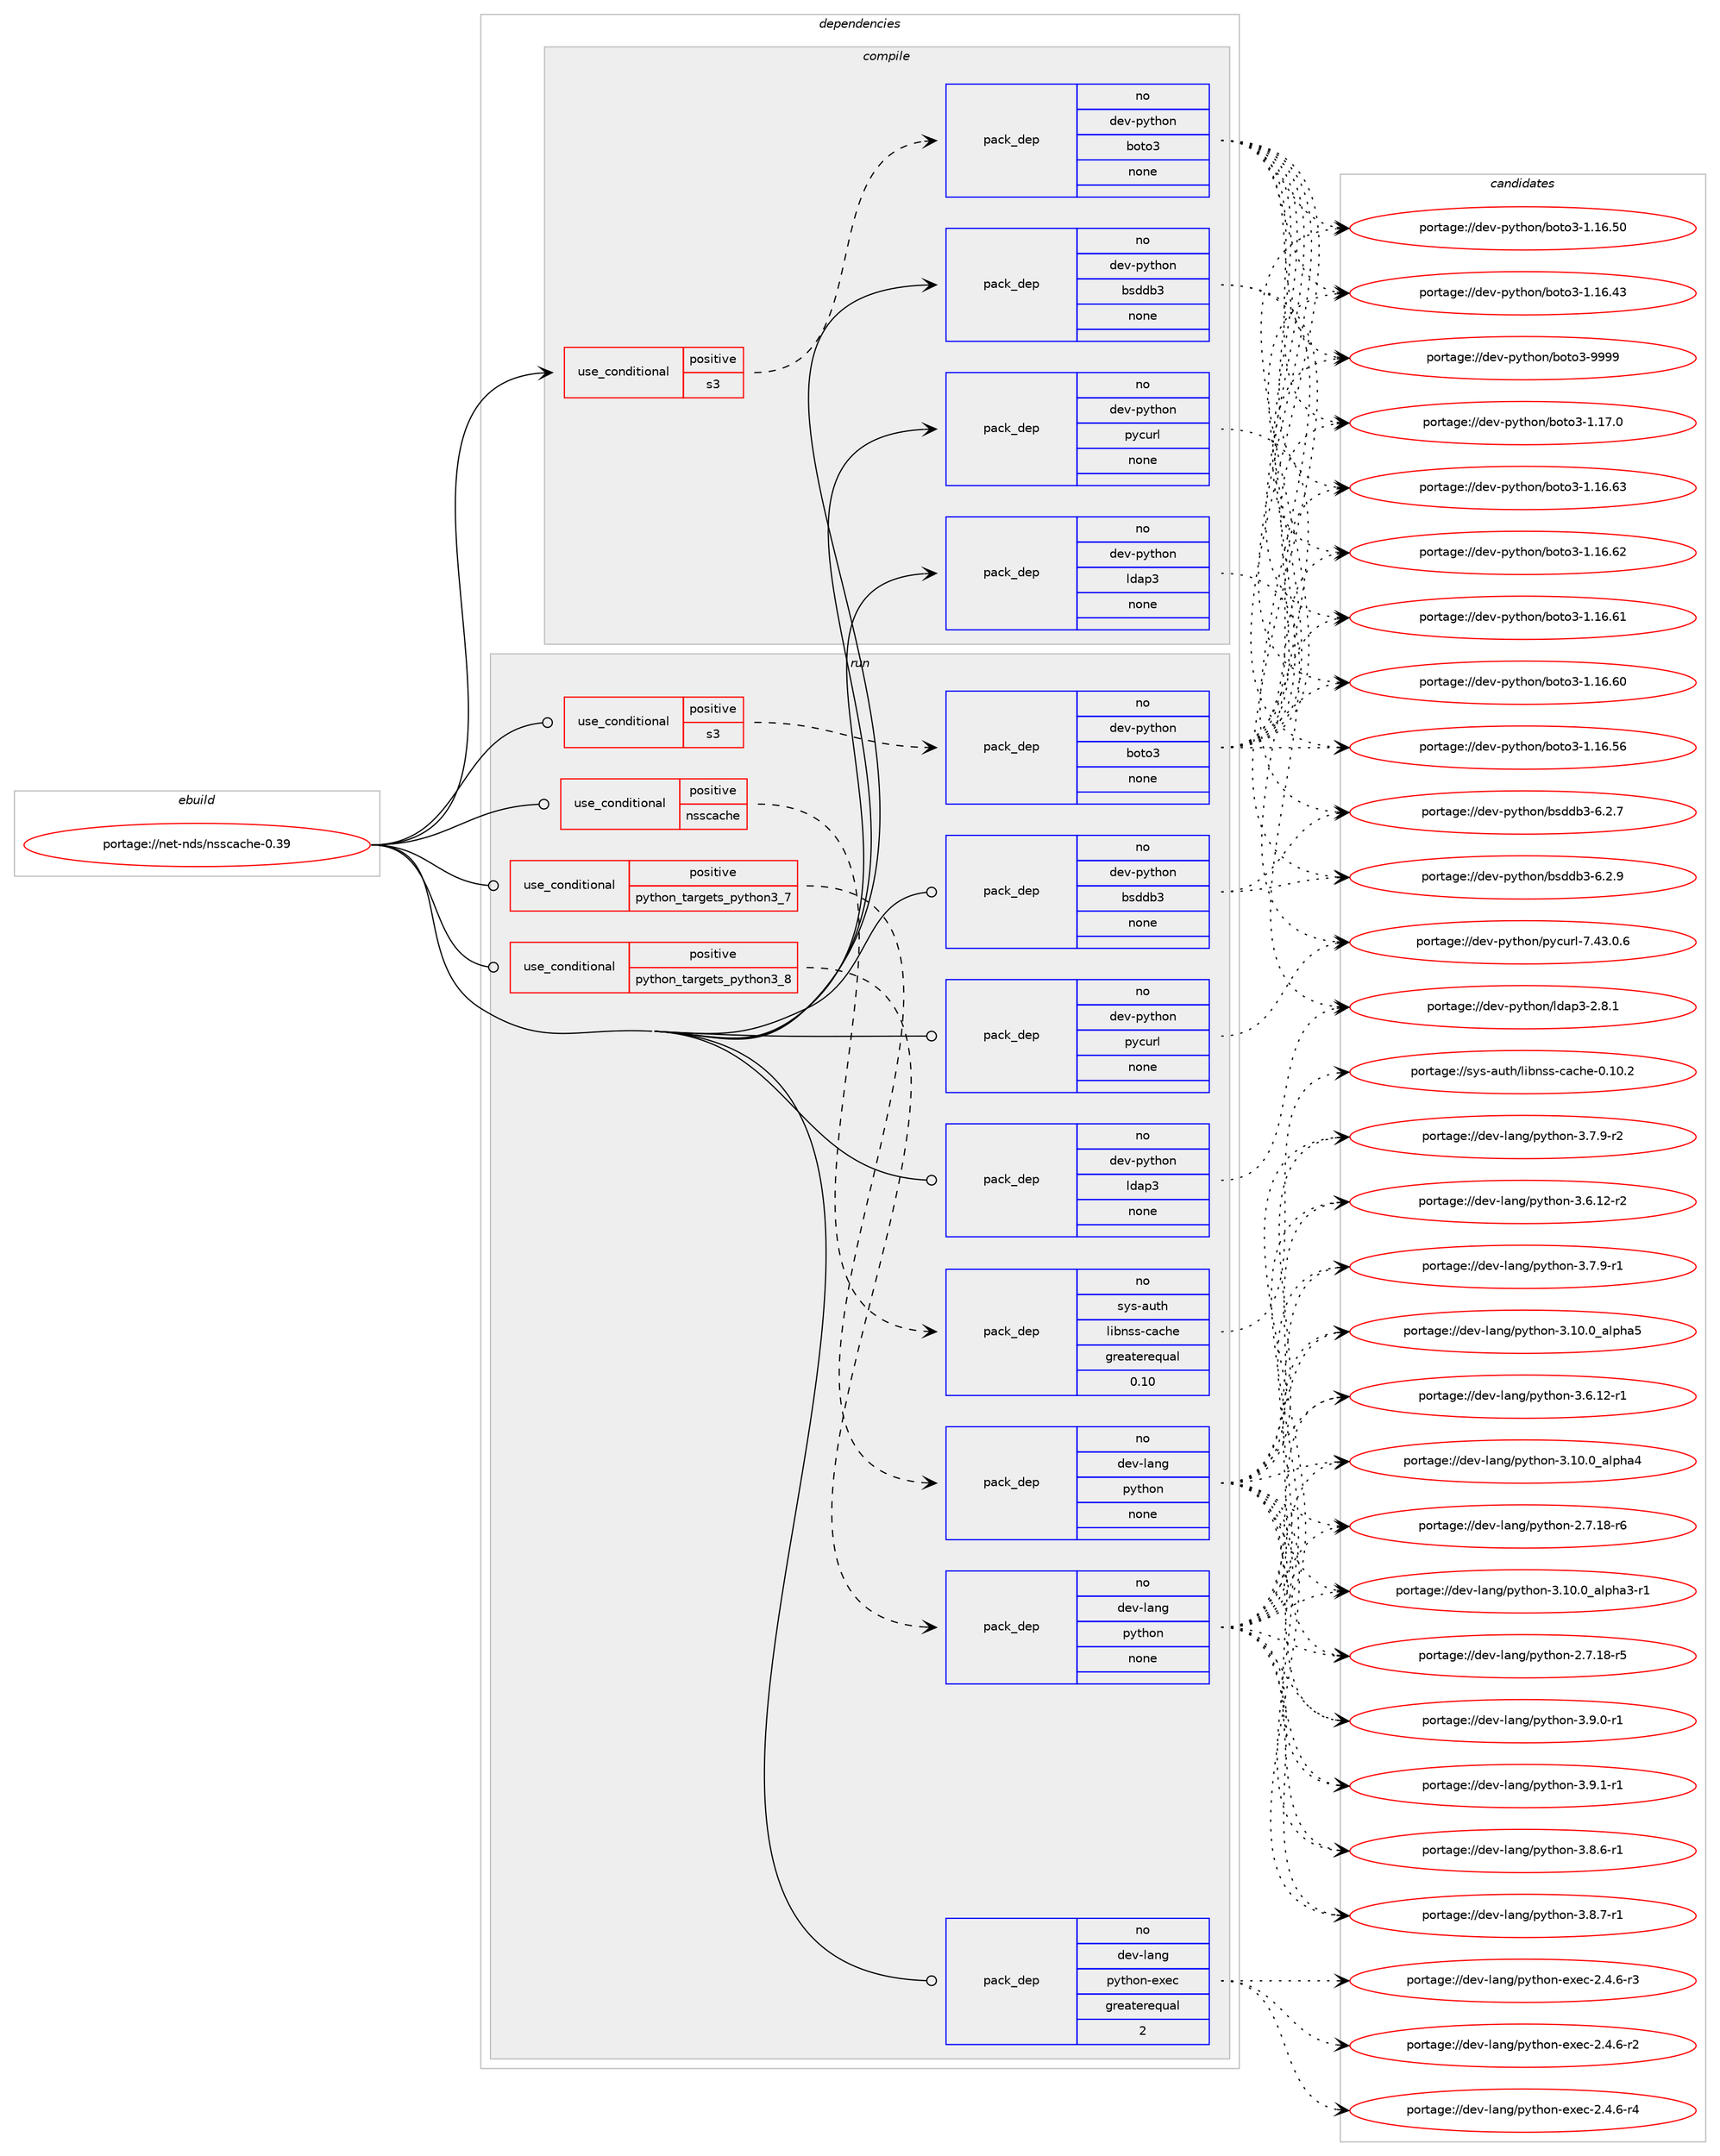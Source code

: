 digraph prolog {

# *************
# Graph options
# *************

newrank=true;
concentrate=true;
compound=true;
graph [rankdir=LR,fontname=Helvetica,fontsize=10,ranksep=1.5];#, ranksep=2.5, nodesep=0.2];
edge  [arrowhead=vee];
node  [fontname=Helvetica,fontsize=10];

# **********
# The ebuild
# **********

subgraph cluster_leftcol {
color=gray;
rank=same;
label=<<i>ebuild</i>>;
id [label="portage://net-nds/nsscache-0.39", color=red, width=4, href="../net-nds/nsscache-0.39.svg"];
}

# ****************
# The dependencies
# ****************

subgraph cluster_midcol {
color=gray;
label=<<i>dependencies</i>>;
subgraph cluster_compile {
fillcolor="#eeeeee";
style=filled;
label=<<i>compile</i>>;
subgraph cond7049 {
dependency23051 [label=<<TABLE BORDER="0" CELLBORDER="1" CELLSPACING="0" CELLPADDING="4"><TR><TD ROWSPAN="3" CELLPADDING="10">use_conditional</TD></TR><TR><TD>positive</TD></TR><TR><TD>s3</TD></TR></TABLE>>, shape=none, color=red];
subgraph pack15825 {
dependency23052 [label=<<TABLE BORDER="0" CELLBORDER="1" CELLSPACING="0" CELLPADDING="4" WIDTH="220"><TR><TD ROWSPAN="6" CELLPADDING="30">pack_dep</TD></TR><TR><TD WIDTH="110">no</TD></TR><TR><TD>dev-python</TD></TR><TR><TD>boto3</TD></TR><TR><TD>none</TD></TR><TR><TD></TD></TR></TABLE>>, shape=none, color=blue];
}
dependency23051:e -> dependency23052:w [weight=20,style="dashed",arrowhead="vee"];
}
id:e -> dependency23051:w [weight=20,style="solid",arrowhead="vee"];
subgraph pack15826 {
dependency23053 [label=<<TABLE BORDER="0" CELLBORDER="1" CELLSPACING="0" CELLPADDING="4" WIDTH="220"><TR><TD ROWSPAN="6" CELLPADDING="30">pack_dep</TD></TR><TR><TD WIDTH="110">no</TD></TR><TR><TD>dev-python</TD></TR><TR><TD>bsddb3</TD></TR><TR><TD>none</TD></TR><TR><TD></TD></TR></TABLE>>, shape=none, color=blue];
}
id:e -> dependency23053:w [weight=20,style="solid",arrowhead="vee"];
subgraph pack15827 {
dependency23054 [label=<<TABLE BORDER="0" CELLBORDER="1" CELLSPACING="0" CELLPADDING="4" WIDTH="220"><TR><TD ROWSPAN="6" CELLPADDING="30">pack_dep</TD></TR><TR><TD WIDTH="110">no</TD></TR><TR><TD>dev-python</TD></TR><TR><TD>ldap3</TD></TR><TR><TD>none</TD></TR><TR><TD></TD></TR></TABLE>>, shape=none, color=blue];
}
id:e -> dependency23054:w [weight=20,style="solid",arrowhead="vee"];
subgraph pack15828 {
dependency23055 [label=<<TABLE BORDER="0" CELLBORDER="1" CELLSPACING="0" CELLPADDING="4" WIDTH="220"><TR><TD ROWSPAN="6" CELLPADDING="30">pack_dep</TD></TR><TR><TD WIDTH="110">no</TD></TR><TR><TD>dev-python</TD></TR><TR><TD>pycurl</TD></TR><TR><TD>none</TD></TR><TR><TD></TD></TR></TABLE>>, shape=none, color=blue];
}
id:e -> dependency23055:w [weight=20,style="solid",arrowhead="vee"];
}
subgraph cluster_compileandrun {
fillcolor="#eeeeee";
style=filled;
label=<<i>compile and run</i>>;
}
subgraph cluster_run {
fillcolor="#eeeeee";
style=filled;
label=<<i>run</i>>;
subgraph cond7050 {
dependency23056 [label=<<TABLE BORDER="0" CELLBORDER="1" CELLSPACING="0" CELLPADDING="4"><TR><TD ROWSPAN="3" CELLPADDING="10">use_conditional</TD></TR><TR><TD>positive</TD></TR><TR><TD>nsscache</TD></TR></TABLE>>, shape=none, color=red];
subgraph pack15829 {
dependency23057 [label=<<TABLE BORDER="0" CELLBORDER="1" CELLSPACING="0" CELLPADDING="4" WIDTH="220"><TR><TD ROWSPAN="6" CELLPADDING="30">pack_dep</TD></TR><TR><TD WIDTH="110">no</TD></TR><TR><TD>sys-auth</TD></TR><TR><TD>libnss-cache</TD></TR><TR><TD>greaterequal</TD></TR><TR><TD>0.10</TD></TR></TABLE>>, shape=none, color=blue];
}
dependency23056:e -> dependency23057:w [weight=20,style="dashed",arrowhead="vee"];
}
id:e -> dependency23056:w [weight=20,style="solid",arrowhead="odot"];
subgraph cond7051 {
dependency23058 [label=<<TABLE BORDER="0" CELLBORDER="1" CELLSPACING="0" CELLPADDING="4"><TR><TD ROWSPAN="3" CELLPADDING="10">use_conditional</TD></TR><TR><TD>positive</TD></TR><TR><TD>python_targets_python3_7</TD></TR></TABLE>>, shape=none, color=red];
subgraph pack15830 {
dependency23059 [label=<<TABLE BORDER="0" CELLBORDER="1" CELLSPACING="0" CELLPADDING="4" WIDTH="220"><TR><TD ROWSPAN="6" CELLPADDING="30">pack_dep</TD></TR><TR><TD WIDTH="110">no</TD></TR><TR><TD>dev-lang</TD></TR><TR><TD>python</TD></TR><TR><TD>none</TD></TR><TR><TD></TD></TR></TABLE>>, shape=none, color=blue];
}
dependency23058:e -> dependency23059:w [weight=20,style="dashed",arrowhead="vee"];
}
id:e -> dependency23058:w [weight=20,style="solid",arrowhead="odot"];
subgraph cond7052 {
dependency23060 [label=<<TABLE BORDER="0" CELLBORDER="1" CELLSPACING="0" CELLPADDING="4"><TR><TD ROWSPAN="3" CELLPADDING="10">use_conditional</TD></TR><TR><TD>positive</TD></TR><TR><TD>python_targets_python3_8</TD></TR></TABLE>>, shape=none, color=red];
subgraph pack15831 {
dependency23061 [label=<<TABLE BORDER="0" CELLBORDER="1" CELLSPACING="0" CELLPADDING="4" WIDTH="220"><TR><TD ROWSPAN="6" CELLPADDING="30">pack_dep</TD></TR><TR><TD WIDTH="110">no</TD></TR><TR><TD>dev-lang</TD></TR><TR><TD>python</TD></TR><TR><TD>none</TD></TR><TR><TD></TD></TR></TABLE>>, shape=none, color=blue];
}
dependency23060:e -> dependency23061:w [weight=20,style="dashed",arrowhead="vee"];
}
id:e -> dependency23060:w [weight=20,style="solid",arrowhead="odot"];
subgraph cond7053 {
dependency23062 [label=<<TABLE BORDER="0" CELLBORDER="1" CELLSPACING="0" CELLPADDING="4"><TR><TD ROWSPAN="3" CELLPADDING="10">use_conditional</TD></TR><TR><TD>positive</TD></TR><TR><TD>s3</TD></TR></TABLE>>, shape=none, color=red];
subgraph pack15832 {
dependency23063 [label=<<TABLE BORDER="0" CELLBORDER="1" CELLSPACING="0" CELLPADDING="4" WIDTH="220"><TR><TD ROWSPAN="6" CELLPADDING="30">pack_dep</TD></TR><TR><TD WIDTH="110">no</TD></TR><TR><TD>dev-python</TD></TR><TR><TD>boto3</TD></TR><TR><TD>none</TD></TR><TR><TD></TD></TR></TABLE>>, shape=none, color=blue];
}
dependency23062:e -> dependency23063:w [weight=20,style="dashed",arrowhead="vee"];
}
id:e -> dependency23062:w [weight=20,style="solid",arrowhead="odot"];
subgraph pack15833 {
dependency23064 [label=<<TABLE BORDER="0" CELLBORDER="1" CELLSPACING="0" CELLPADDING="4" WIDTH="220"><TR><TD ROWSPAN="6" CELLPADDING="30">pack_dep</TD></TR><TR><TD WIDTH="110">no</TD></TR><TR><TD>dev-lang</TD></TR><TR><TD>python-exec</TD></TR><TR><TD>greaterequal</TD></TR><TR><TD>2</TD></TR></TABLE>>, shape=none, color=blue];
}
id:e -> dependency23064:w [weight=20,style="solid",arrowhead="odot"];
subgraph pack15834 {
dependency23065 [label=<<TABLE BORDER="0" CELLBORDER="1" CELLSPACING="0" CELLPADDING="4" WIDTH="220"><TR><TD ROWSPAN="6" CELLPADDING="30">pack_dep</TD></TR><TR><TD WIDTH="110">no</TD></TR><TR><TD>dev-python</TD></TR><TR><TD>bsddb3</TD></TR><TR><TD>none</TD></TR><TR><TD></TD></TR></TABLE>>, shape=none, color=blue];
}
id:e -> dependency23065:w [weight=20,style="solid",arrowhead="odot"];
subgraph pack15835 {
dependency23066 [label=<<TABLE BORDER="0" CELLBORDER="1" CELLSPACING="0" CELLPADDING="4" WIDTH="220"><TR><TD ROWSPAN="6" CELLPADDING="30">pack_dep</TD></TR><TR><TD WIDTH="110">no</TD></TR><TR><TD>dev-python</TD></TR><TR><TD>ldap3</TD></TR><TR><TD>none</TD></TR><TR><TD></TD></TR></TABLE>>, shape=none, color=blue];
}
id:e -> dependency23066:w [weight=20,style="solid",arrowhead="odot"];
subgraph pack15836 {
dependency23067 [label=<<TABLE BORDER="0" CELLBORDER="1" CELLSPACING="0" CELLPADDING="4" WIDTH="220"><TR><TD ROWSPAN="6" CELLPADDING="30">pack_dep</TD></TR><TR><TD WIDTH="110">no</TD></TR><TR><TD>dev-python</TD></TR><TR><TD>pycurl</TD></TR><TR><TD>none</TD></TR><TR><TD></TD></TR></TABLE>>, shape=none, color=blue];
}
id:e -> dependency23067:w [weight=20,style="solid",arrowhead="odot"];
}
}

# **************
# The candidates
# **************

subgraph cluster_choices {
rank=same;
color=gray;
label=<<i>candidates</i>>;

subgraph choice15825 {
color=black;
nodesep=1;
choice100101118451121211161041111104798111116111514557575757 [label="portage://dev-python/boto3-9999", color=red, width=4,href="../dev-python/boto3-9999.svg"];
choice1001011184511212111610411111047981111161115145494649554648 [label="portage://dev-python/boto3-1.17.0", color=red, width=4,href="../dev-python/boto3-1.17.0.svg"];
choice100101118451121211161041111104798111116111514549464954465451 [label="portage://dev-python/boto3-1.16.63", color=red, width=4,href="../dev-python/boto3-1.16.63.svg"];
choice100101118451121211161041111104798111116111514549464954465450 [label="portage://dev-python/boto3-1.16.62", color=red, width=4,href="../dev-python/boto3-1.16.62.svg"];
choice100101118451121211161041111104798111116111514549464954465449 [label="portage://dev-python/boto3-1.16.61", color=red, width=4,href="../dev-python/boto3-1.16.61.svg"];
choice100101118451121211161041111104798111116111514549464954465448 [label="portage://dev-python/boto3-1.16.60", color=red, width=4,href="../dev-python/boto3-1.16.60.svg"];
choice100101118451121211161041111104798111116111514549464954465354 [label="portage://dev-python/boto3-1.16.56", color=red, width=4,href="../dev-python/boto3-1.16.56.svg"];
choice100101118451121211161041111104798111116111514549464954465348 [label="portage://dev-python/boto3-1.16.50", color=red, width=4,href="../dev-python/boto3-1.16.50.svg"];
choice100101118451121211161041111104798111116111514549464954465251 [label="portage://dev-python/boto3-1.16.43", color=red, width=4,href="../dev-python/boto3-1.16.43.svg"];
dependency23052:e -> choice100101118451121211161041111104798111116111514557575757:w [style=dotted,weight="100"];
dependency23052:e -> choice1001011184511212111610411111047981111161115145494649554648:w [style=dotted,weight="100"];
dependency23052:e -> choice100101118451121211161041111104798111116111514549464954465451:w [style=dotted,weight="100"];
dependency23052:e -> choice100101118451121211161041111104798111116111514549464954465450:w [style=dotted,weight="100"];
dependency23052:e -> choice100101118451121211161041111104798111116111514549464954465449:w [style=dotted,weight="100"];
dependency23052:e -> choice100101118451121211161041111104798111116111514549464954465448:w [style=dotted,weight="100"];
dependency23052:e -> choice100101118451121211161041111104798111116111514549464954465354:w [style=dotted,weight="100"];
dependency23052:e -> choice100101118451121211161041111104798111116111514549464954465348:w [style=dotted,weight="100"];
dependency23052:e -> choice100101118451121211161041111104798111116111514549464954465251:w [style=dotted,weight="100"];
}
subgraph choice15826 {
color=black;
nodesep=1;
choice1001011184511212111610411111047981151001009851455446504657 [label="portage://dev-python/bsddb3-6.2.9", color=red, width=4,href="../dev-python/bsddb3-6.2.9.svg"];
choice1001011184511212111610411111047981151001009851455446504655 [label="portage://dev-python/bsddb3-6.2.7", color=red, width=4,href="../dev-python/bsddb3-6.2.7.svg"];
dependency23053:e -> choice1001011184511212111610411111047981151001009851455446504657:w [style=dotted,weight="100"];
dependency23053:e -> choice1001011184511212111610411111047981151001009851455446504655:w [style=dotted,weight="100"];
}
subgraph choice15827 {
color=black;
nodesep=1;
choice10010111845112121116104111110471081009711251455046564649 [label="portage://dev-python/ldap3-2.8.1", color=red, width=4,href="../dev-python/ldap3-2.8.1.svg"];
dependency23054:e -> choice10010111845112121116104111110471081009711251455046564649:w [style=dotted,weight="100"];
}
subgraph choice15828 {
color=black;
nodesep=1;
choice100101118451121211161041111104711212199117114108455546525146484654 [label="portage://dev-python/pycurl-7.43.0.6", color=red, width=4,href="../dev-python/pycurl-7.43.0.6.svg"];
dependency23055:e -> choice100101118451121211161041111104711212199117114108455546525146484654:w [style=dotted,weight="100"];
}
subgraph choice15829 {
color=black;
nodesep=1;
choice115121115459711711610447108105981101151154599979910410145484649484650 [label="portage://sys-auth/libnss-cache-0.10.2", color=red, width=4,href="../sys-auth/libnss-cache-0.10.2.svg"];
dependency23057:e -> choice115121115459711711610447108105981101151154599979910410145484649484650:w [style=dotted,weight="100"];
}
subgraph choice15830 {
color=black;
nodesep=1;
choice1001011184510897110103471121211161041111104551465746494511449 [label="portage://dev-lang/python-3.9.1-r1", color=red, width=4,href="../dev-lang/python-3.9.1-r1.svg"];
choice1001011184510897110103471121211161041111104551465746484511449 [label="portage://dev-lang/python-3.9.0-r1", color=red, width=4,href="../dev-lang/python-3.9.0-r1.svg"];
choice1001011184510897110103471121211161041111104551465646554511449 [label="portage://dev-lang/python-3.8.7-r1", color=red, width=4,href="../dev-lang/python-3.8.7-r1.svg"];
choice1001011184510897110103471121211161041111104551465646544511449 [label="portage://dev-lang/python-3.8.6-r1", color=red, width=4,href="../dev-lang/python-3.8.6-r1.svg"];
choice1001011184510897110103471121211161041111104551465546574511450 [label="portage://dev-lang/python-3.7.9-r2", color=red, width=4,href="../dev-lang/python-3.7.9-r2.svg"];
choice1001011184510897110103471121211161041111104551465546574511449 [label="portage://dev-lang/python-3.7.9-r1", color=red, width=4,href="../dev-lang/python-3.7.9-r1.svg"];
choice100101118451089711010347112121116104111110455146544649504511450 [label="portage://dev-lang/python-3.6.12-r2", color=red, width=4,href="../dev-lang/python-3.6.12-r2.svg"];
choice100101118451089711010347112121116104111110455146544649504511449 [label="portage://dev-lang/python-3.6.12-r1", color=red, width=4,href="../dev-lang/python-3.6.12-r1.svg"];
choice1001011184510897110103471121211161041111104551464948464895971081121049753 [label="portage://dev-lang/python-3.10.0_alpha5", color=red, width=4,href="../dev-lang/python-3.10.0_alpha5.svg"];
choice1001011184510897110103471121211161041111104551464948464895971081121049752 [label="portage://dev-lang/python-3.10.0_alpha4", color=red, width=4,href="../dev-lang/python-3.10.0_alpha4.svg"];
choice10010111845108971101034711212111610411111045514649484648959710811210497514511449 [label="portage://dev-lang/python-3.10.0_alpha3-r1", color=red, width=4,href="../dev-lang/python-3.10.0_alpha3-r1.svg"];
choice100101118451089711010347112121116104111110455046554649564511454 [label="portage://dev-lang/python-2.7.18-r6", color=red, width=4,href="../dev-lang/python-2.7.18-r6.svg"];
choice100101118451089711010347112121116104111110455046554649564511453 [label="portage://dev-lang/python-2.7.18-r5", color=red, width=4,href="../dev-lang/python-2.7.18-r5.svg"];
dependency23059:e -> choice1001011184510897110103471121211161041111104551465746494511449:w [style=dotted,weight="100"];
dependency23059:e -> choice1001011184510897110103471121211161041111104551465746484511449:w [style=dotted,weight="100"];
dependency23059:e -> choice1001011184510897110103471121211161041111104551465646554511449:w [style=dotted,weight="100"];
dependency23059:e -> choice1001011184510897110103471121211161041111104551465646544511449:w [style=dotted,weight="100"];
dependency23059:e -> choice1001011184510897110103471121211161041111104551465546574511450:w [style=dotted,weight="100"];
dependency23059:e -> choice1001011184510897110103471121211161041111104551465546574511449:w [style=dotted,weight="100"];
dependency23059:e -> choice100101118451089711010347112121116104111110455146544649504511450:w [style=dotted,weight="100"];
dependency23059:e -> choice100101118451089711010347112121116104111110455146544649504511449:w [style=dotted,weight="100"];
dependency23059:e -> choice1001011184510897110103471121211161041111104551464948464895971081121049753:w [style=dotted,weight="100"];
dependency23059:e -> choice1001011184510897110103471121211161041111104551464948464895971081121049752:w [style=dotted,weight="100"];
dependency23059:e -> choice10010111845108971101034711212111610411111045514649484648959710811210497514511449:w [style=dotted,weight="100"];
dependency23059:e -> choice100101118451089711010347112121116104111110455046554649564511454:w [style=dotted,weight="100"];
dependency23059:e -> choice100101118451089711010347112121116104111110455046554649564511453:w [style=dotted,weight="100"];
}
subgraph choice15831 {
color=black;
nodesep=1;
choice1001011184510897110103471121211161041111104551465746494511449 [label="portage://dev-lang/python-3.9.1-r1", color=red, width=4,href="../dev-lang/python-3.9.1-r1.svg"];
choice1001011184510897110103471121211161041111104551465746484511449 [label="portage://dev-lang/python-3.9.0-r1", color=red, width=4,href="../dev-lang/python-3.9.0-r1.svg"];
choice1001011184510897110103471121211161041111104551465646554511449 [label="portage://dev-lang/python-3.8.7-r1", color=red, width=4,href="../dev-lang/python-3.8.7-r1.svg"];
choice1001011184510897110103471121211161041111104551465646544511449 [label="portage://dev-lang/python-3.8.6-r1", color=red, width=4,href="../dev-lang/python-3.8.6-r1.svg"];
choice1001011184510897110103471121211161041111104551465546574511450 [label="portage://dev-lang/python-3.7.9-r2", color=red, width=4,href="../dev-lang/python-3.7.9-r2.svg"];
choice1001011184510897110103471121211161041111104551465546574511449 [label="portage://dev-lang/python-3.7.9-r1", color=red, width=4,href="../dev-lang/python-3.7.9-r1.svg"];
choice100101118451089711010347112121116104111110455146544649504511450 [label="portage://dev-lang/python-3.6.12-r2", color=red, width=4,href="../dev-lang/python-3.6.12-r2.svg"];
choice100101118451089711010347112121116104111110455146544649504511449 [label="portage://dev-lang/python-3.6.12-r1", color=red, width=4,href="../dev-lang/python-3.6.12-r1.svg"];
choice1001011184510897110103471121211161041111104551464948464895971081121049753 [label="portage://dev-lang/python-3.10.0_alpha5", color=red, width=4,href="../dev-lang/python-3.10.0_alpha5.svg"];
choice1001011184510897110103471121211161041111104551464948464895971081121049752 [label="portage://dev-lang/python-3.10.0_alpha4", color=red, width=4,href="../dev-lang/python-3.10.0_alpha4.svg"];
choice10010111845108971101034711212111610411111045514649484648959710811210497514511449 [label="portage://dev-lang/python-3.10.0_alpha3-r1", color=red, width=4,href="../dev-lang/python-3.10.0_alpha3-r1.svg"];
choice100101118451089711010347112121116104111110455046554649564511454 [label="portage://dev-lang/python-2.7.18-r6", color=red, width=4,href="../dev-lang/python-2.7.18-r6.svg"];
choice100101118451089711010347112121116104111110455046554649564511453 [label="portage://dev-lang/python-2.7.18-r5", color=red, width=4,href="../dev-lang/python-2.7.18-r5.svg"];
dependency23061:e -> choice1001011184510897110103471121211161041111104551465746494511449:w [style=dotted,weight="100"];
dependency23061:e -> choice1001011184510897110103471121211161041111104551465746484511449:w [style=dotted,weight="100"];
dependency23061:e -> choice1001011184510897110103471121211161041111104551465646554511449:w [style=dotted,weight="100"];
dependency23061:e -> choice1001011184510897110103471121211161041111104551465646544511449:w [style=dotted,weight="100"];
dependency23061:e -> choice1001011184510897110103471121211161041111104551465546574511450:w [style=dotted,weight="100"];
dependency23061:e -> choice1001011184510897110103471121211161041111104551465546574511449:w [style=dotted,weight="100"];
dependency23061:e -> choice100101118451089711010347112121116104111110455146544649504511450:w [style=dotted,weight="100"];
dependency23061:e -> choice100101118451089711010347112121116104111110455146544649504511449:w [style=dotted,weight="100"];
dependency23061:e -> choice1001011184510897110103471121211161041111104551464948464895971081121049753:w [style=dotted,weight="100"];
dependency23061:e -> choice1001011184510897110103471121211161041111104551464948464895971081121049752:w [style=dotted,weight="100"];
dependency23061:e -> choice10010111845108971101034711212111610411111045514649484648959710811210497514511449:w [style=dotted,weight="100"];
dependency23061:e -> choice100101118451089711010347112121116104111110455046554649564511454:w [style=dotted,weight="100"];
dependency23061:e -> choice100101118451089711010347112121116104111110455046554649564511453:w [style=dotted,weight="100"];
}
subgraph choice15832 {
color=black;
nodesep=1;
choice100101118451121211161041111104798111116111514557575757 [label="portage://dev-python/boto3-9999", color=red, width=4,href="../dev-python/boto3-9999.svg"];
choice1001011184511212111610411111047981111161115145494649554648 [label="portage://dev-python/boto3-1.17.0", color=red, width=4,href="../dev-python/boto3-1.17.0.svg"];
choice100101118451121211161041111104798111116111514549464954465451 [label="portage://dev-python/boto3-1.16.63", color=red, width=4,href="../dev-python/boto3-1.16.63.svg"];
choice100101118451121211161041111104798111116111514549464954465450 [label="portage://dev-python/boto3-1.16.62", color=red, width=4,href="../dev-python/boto3-1.16.62.svg"];
choice100101118451121211161041111104798111116111514549464954465449 [label="portage://dev-python/boto3-1.16.61", color=red, width=4,href="../dev-python/boto3-1.16.61.svg"];
choice100101118451121211161041111104798111116111514549464954465448 [label="portage://dev-python/boto3-1.16.60", color=red, width=4,href="../dev-python/boto3-1.16.60.svg"];
choice100101118451121211161041111104798111116111514549464954465354 [label="portage://dev-python/boto3-1.16.56", color=red, width=4,href="../dev-python/boto3-1.16.56.svg"];
choice100101118451121211161041111104798111116111514549464954465348 [label="portage://dev-python/boto3-1.16.50", color=red, width=4,href="../dev-python/boto3-1.16.50.svg"];
choice100101118451121211161041111104798111116111514549464954465251 [label="portage://dev-python/boto3-1.16.43", color=red, width=4,href="../dev-python/boto3-1.16.43.svg"];
dependency23063:e -> choice100101118451121211161041111104798111116111514557575757:w [style=dotted,weight="100"];
dependency23063:e -> choice1001011184511212111610411111047981111161115145494649554648:w [style=dotted,weight="100"];
dependency23063:e -> choice100101118451121211161041111104798111116111514549464954465451:w [style=dotted,weight="100"];
dependency23063:e -> choice100101118451121211161041111104798111116111514549464954465450:w [style=dotted,weight="100"];
dependency23063:e -> choice100101118451121211161041111104798111116111514549464954465449:w [style=dotted,weight="100"];
dependency23063:e -> choice100101118451121211161041111104798111116111514549464954465448:w [style=dotted,weight="100"];
dependency23063:e -> choice100101118451121211161041111104798111116111514549464954465354:w [style=dotted,weight="100"];
dependency23063:e -> choice100101118451121211161041111104798111116111514549464954465348:w [style=dotted,weight="100"];
dependency23063:e -> choice100101118451121211161041111104798111116111514549464954465251:w [style=dotted,weight="100"];
}
subgraph choice15833 {
color=black;
nodesep=1;
choice10010111845108971101034711212111610411111045101120101994550465246544511452 [label="portage://dev-lang/python-exec-2.4.6-r4", color=red, width=4,href="../dev-lang/python-exec-2.4.6-r4.svg"];
choice10010111845108971101034711212111610411111045101120101994550465246544511451 [label="portage://dev-lang/python-exec-2.4.6-r3", color=red, width=4,href="../dev-lang/python-exec-2.4.6-r3.svg"];
choice10010111845108971101034711212111610411111045101120101994550465246544511450 [label="portage://dev-lang/python-exec-2.4.6-r2", color=red, width=4,href="../dev-lang/python-exec-2.4.6-r2.svg"];
dependency23064:e -> choice10010111845108971101034711212111610411111045101120101994550465246544511452:w [style=dotted,weight="100"];
dependency23064:e -> choice10010111845108971101034711212111610411111045101120101994550465246544511451:w [style=dotted,weight="100"];
dependency23064:e -> choice10010111845108971101034711212111610411111045101120101994550465246544511450:w [style=dotted,weight="100"];
}
subgraph choice15834 {
color=black;
nodesep=1;
choice1001011184511212111610411111047981151001009851455446504657 [label="portage://dev-python/bsddb3-6.2.9", color=red, width=4,href="../dev-python/bsddb3-6.2.9.svg"];
choice1001011184511212111610411111047981151001009851455446504655 [label="portage://dev-python/bsddb3-6.2.7", color=red, width=4,href="../dev-python/bsddb3-6.2.7.svg"];
dependency23065:e -> choice1001011184511212111610411111047981151001009851455446504657:w [style=dotted,weight="100"];
dependency23065:e -> choice1001011184511212111610411111047981151001009851455446504655:w [style=dotted,weight="100"];
}
subgraph choice15835 {
color=black;
nodesep=1;
choice10010111845112121116104111110471081009711251455046564649 [label="portage://dev-python/ldap3-2.8.1", color=red, width=4,href="../dev-python/ldap3-2.8.1.svg"];
dependency23066:e -> choice10010111845112121116104111110471081009711251455046564649:w [style=dotted,weight="100"];
}
subgraph choice15836 {
color=black;
nodesep=1;
choice100101118451121211161041111104711212199117114108455546525146484654 [label="portage://dev-python/pycurl-7.43.0.6", color=red, width=4,href="../dev-python/pycurl-7.43.0.6.svg"];
dependency23067:e -> choice100101118451121211161041111104711212199117114108455546525146484654:w [style=dotted,weight="100"];
}
}

}
